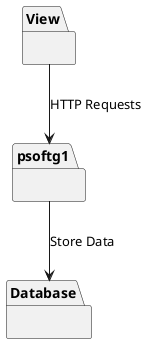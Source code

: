 @startuml

package View {
}

package psoftg1 {
}

package Database {
}

View --> psoftg1 : HTTP Requests
psoftg1 --> Database : Store Data
@enduml
